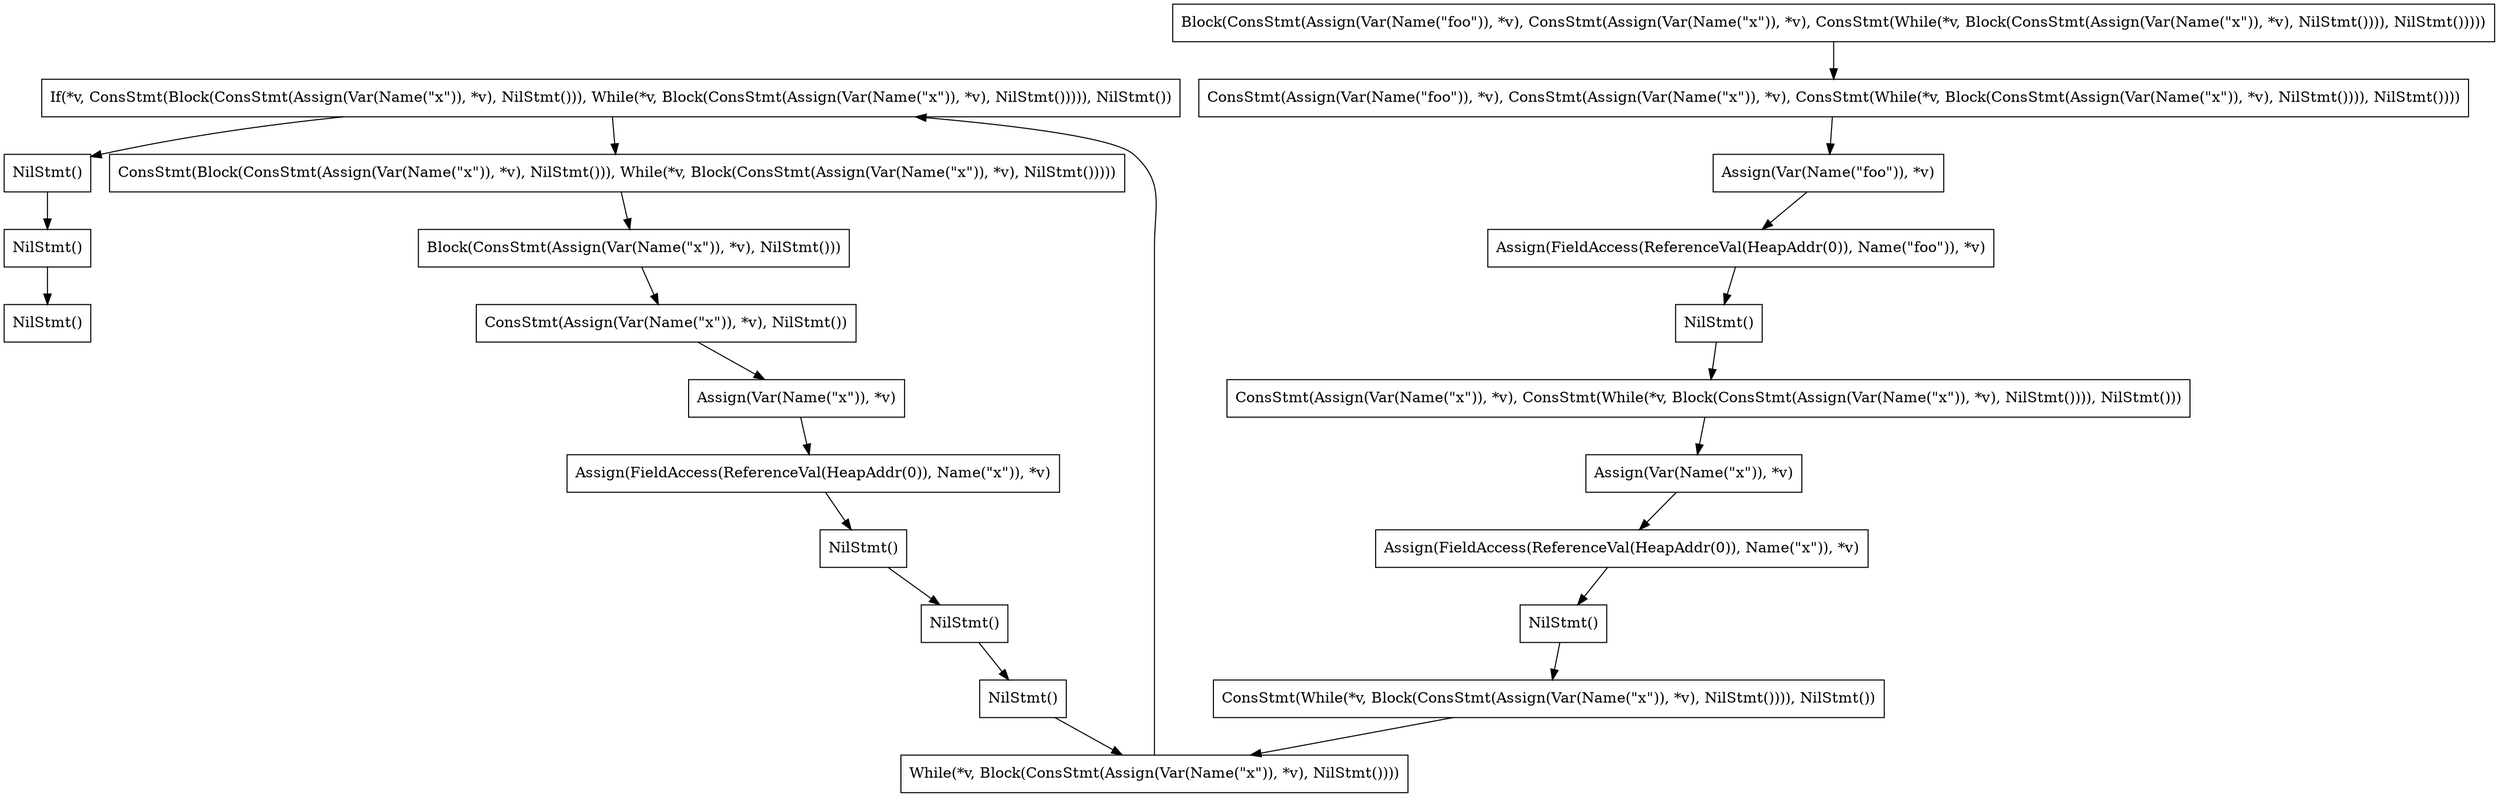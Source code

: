 digraph {
    0 [label="NilStmt()"
      ,shape=box];
    1 [label="ConsStmt(Assign(Var(Name(\"foo\")), *v), ConsStmt(Assign(Var(Name(\"x\")), *v), ConsStmt(While(*v, Block(ConsStmt(Assign(Var(Name(\"x\")), *v), NilStmt()))), NilStmt())))"
      ,shape=box];
    2 [label="Assign(FieldAccess(ReferenceVal(HeapAddr(0)), Name(\"foo\")), *v)"
      ,shape=box];
    3 [label="NilStmt()",shape=box];
    4 [label="Assign(FieldAccess(ReferenceVal(HeapAddr(0)), Name(\"x\")), *v)"
      ,shape=box];
    5 [label="Assign(Var(Name(\"x\")), *v)"
      ,shape=box];
    6 [label="ConsStmt(Assign(Var(Name(\"x\")), *v), NilStmt())"
      ,shape=box];
    7 [label="NilStmt()",shape=box];
    8 [label="NilStmt()",shape=box];
    9 [label="Block(ConsStmt(Assign(Var(Name(\"x\")), *v), NilStmt()))"
      ,shape=box];
    10 [label="If(*v, ConsStmt(Block(ConsStmt(Assign(Var(Name(\"x\")), *v), NilStmt())), While(*v, Block(ConsStmt(Assign(Var(Name(\"x\")), *v), NilStmt())))), NilStmt())"
       ,shape=box];
    11 [label="NilStmt()"
       ,shape=box];
    12 [label="Assign(Var(Name(\"foo\")), *v)"
       ,shape=box];
    13 [label="NilStmt()"
       ,shape=box];
    14 [label="NilStmt()"
       ,shape=box];
    15 [label="ConsStmt(Block(ConsStmt(Assign(Var(Name(\"x\")), *v), NilStmt())), While(*v, Block(ConsStmt(Assign(Var(Name(\"x\")), *v), NilStmt()))))"
       ,shape=box];
    16 [label="While(*v, Block(ConsStmt(Assign(Var(Name(\"x\")), *v), NilStmt())))"
       ,shape=box];
    17 [label="Assign(Var(Name(\"x\")), *v)"
       ,shape=box];
    18 [label="NilStmt()"
       ,shape=box];
    19 [label="ConsStmt(Assign(Var(Name(\"x\")), *v), ConsStmt(While(*v, Block(ConsStmt(Assign(Var(Name(\"x\")), *v), NilStmt()))), NilStmt()))"
       ,shape=box];
    20 [label="Assign(FieldAccess(ReferenceVal(HeapAddr(0)), Name(\"x\")), *v)"
       ,shape=box];
    21 [label="ConsStmt(While(*v, Block(ConsStmt(Assign(Var(Name(\"x\")), *v), NilStmt()))), NilStmt())"
       ,shape=box];
    22 [label="Block(ConsStmt(Assign(Var(Name(\"foo\")), *v), ConsStmt(Assign(Var(Name(\"x\")), *v), ConsStmt(While(*v, Block(ConsStmt(Assign(Var(Name(\"x\")), *v), NilStmt()))), NilStmt()))))"
       ,shape=box];
    1 -> 12 [label="",shape=box];
    2 -> 11 [label="",shape=box];
    3 -> 7 [label="",shape=box];
    4 -> 3 [label="",shape=box];
    5 -> 4 [label="",shape=box];
    6 -> 5 [label="",shape=box];
    7 -> 8 [label="",shape=box];
    8 -> 16 [label="",shape=box];
    9 -> 6 [label="",shape=box];
    10 -> 14 [label="",shape=box];
    10 -> 15 [label="",shape=box];
    11 -> 19 [label="",shape=box];
    12 -> 2 [label="",shape=box];
    13 -> 0 [label="",shape=box];
    14 -> 13 [label="",shape=box];
    15 -> 9 [label="",shape=box];
    16 -> 10 [label="",shape=box];
    17 -> 20 [label="",shape=box];
    18 -> 21 [label="",shape=box];
    19 -> 17 [label="",shape=box];
    20 -> 18 [label="",shape=box];
    21 -> 16 [label="",shape=box];
    22 -> 1 [label="",shape=box];
}
